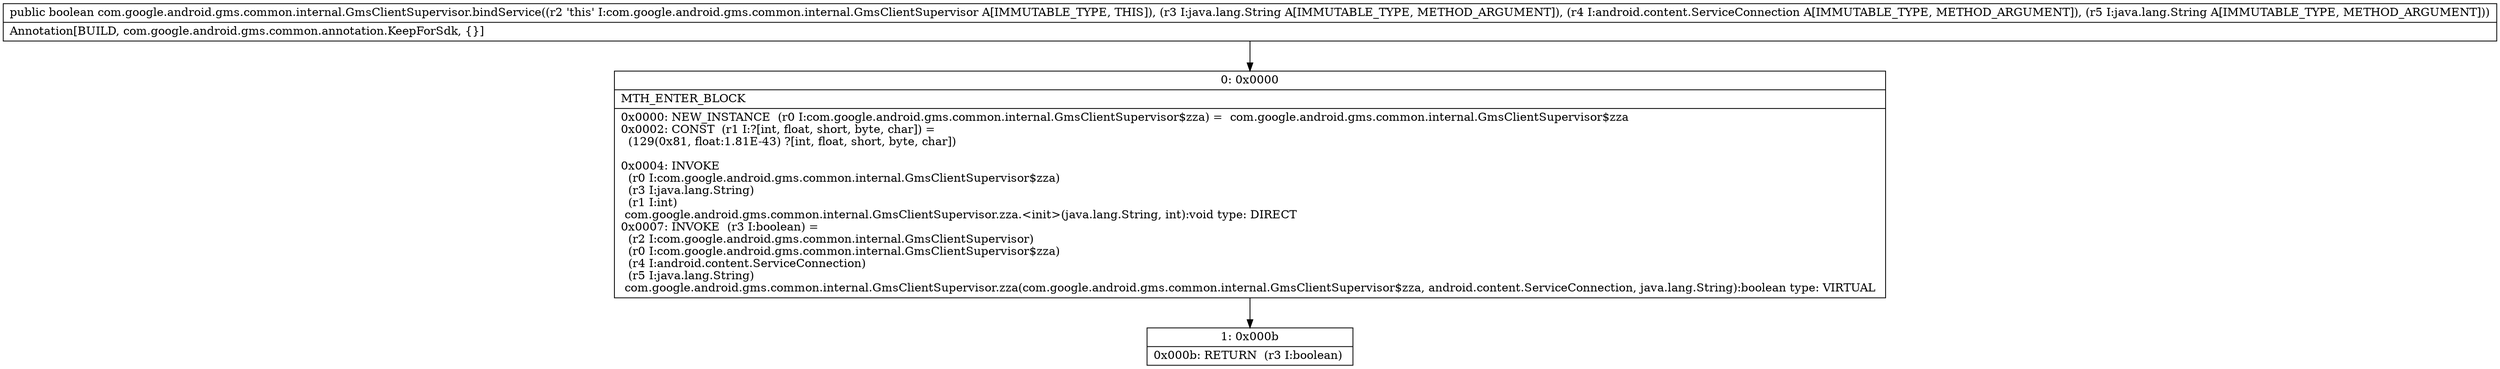 digraph "CFG forcom.google.android.gms.common.internal.GmsClientSupervisor.bindService(Ljava\/lang\/String;Landroid\/content\/ServiceConnection;Ljava\/lang\/String;)Z" {
Node_0 [shape=record,label="{0\:\ 0x0000|MTH_ENTER_BLOCK\l|0x0000: NEW_INSTANCE  (r0 I:com.google.android.gms.common.internal.GmsClientSupervisor$zza) =  com.google.android.gms.common.internal.GmsClientSupervisor$zza \l0x0002: CONST  (r1 I:?[int, float, short, byte, char]) = \l  (129(0x81, float:1.81E\-43) ?[int, float, short, byte, char])\l \l0x0004: INVOKE  \l  (r0 I:com.google.android.gms.common.internal.GmsClientSupervisor$zza)\l  (r3 I:java.lang.String)\l  (r1 I:int)\l com.google.android.gms.common.internal.GmsClientSupervisor.zza.\<init\>(java.lang.String, int):void type: DIRECT \l0x0007: INVOKE  (r3 I:boolean) = \l  (r2 I:com.google.android.gms.common.internal.GmsClientSupervisor)\l  (r0 I:com.google.android.gms.common.internal.GmsClientSupervisor$zza)\l  (r4 I:android.content.ServiceConnection)\l  (r5 I:java.lang.String)\l com.google.android.gms.common.internal.GmsClientSupervisor.zza(com.google.android.gms.common.internal.GmsClientSupervisor$zza, android.content.ServiceConnection, java.lang.String):boolean type: VIRTUAL \l}"];
Node_1 [shape=record,label="{1\:\ 0x000b|0x000b: RETURN  (r3 I:boolean) \l}"];
MethodNode[shape=record,label="{public boolean com.google.android.gms.common.internal.GmsClientSupervisor.bindService((r2 'this' I:com.google.android.gms.common.internal.GmsClientSupervisor A[IMMUTABLE_TYPE, THIS]), (r3 I:java.lang.String A[IMMUTABLE_TYPE, METHOD_ARGUMENT]), (r4 I:android.content.ServiceConnection A[IMMUTABLE_TYPE, METHOD_ARGUMENT]), (r5 I:java.lang.String A[IMMUTABLE_TYPE, METHOD_ARGUMENT]))  | Annotation[BUILD, com.google.android.gms.common.annotation.KeepForSdk, \{\}]\l}"];
MethodNode -> Node_0;
Node_0 -> Node_1;
}

